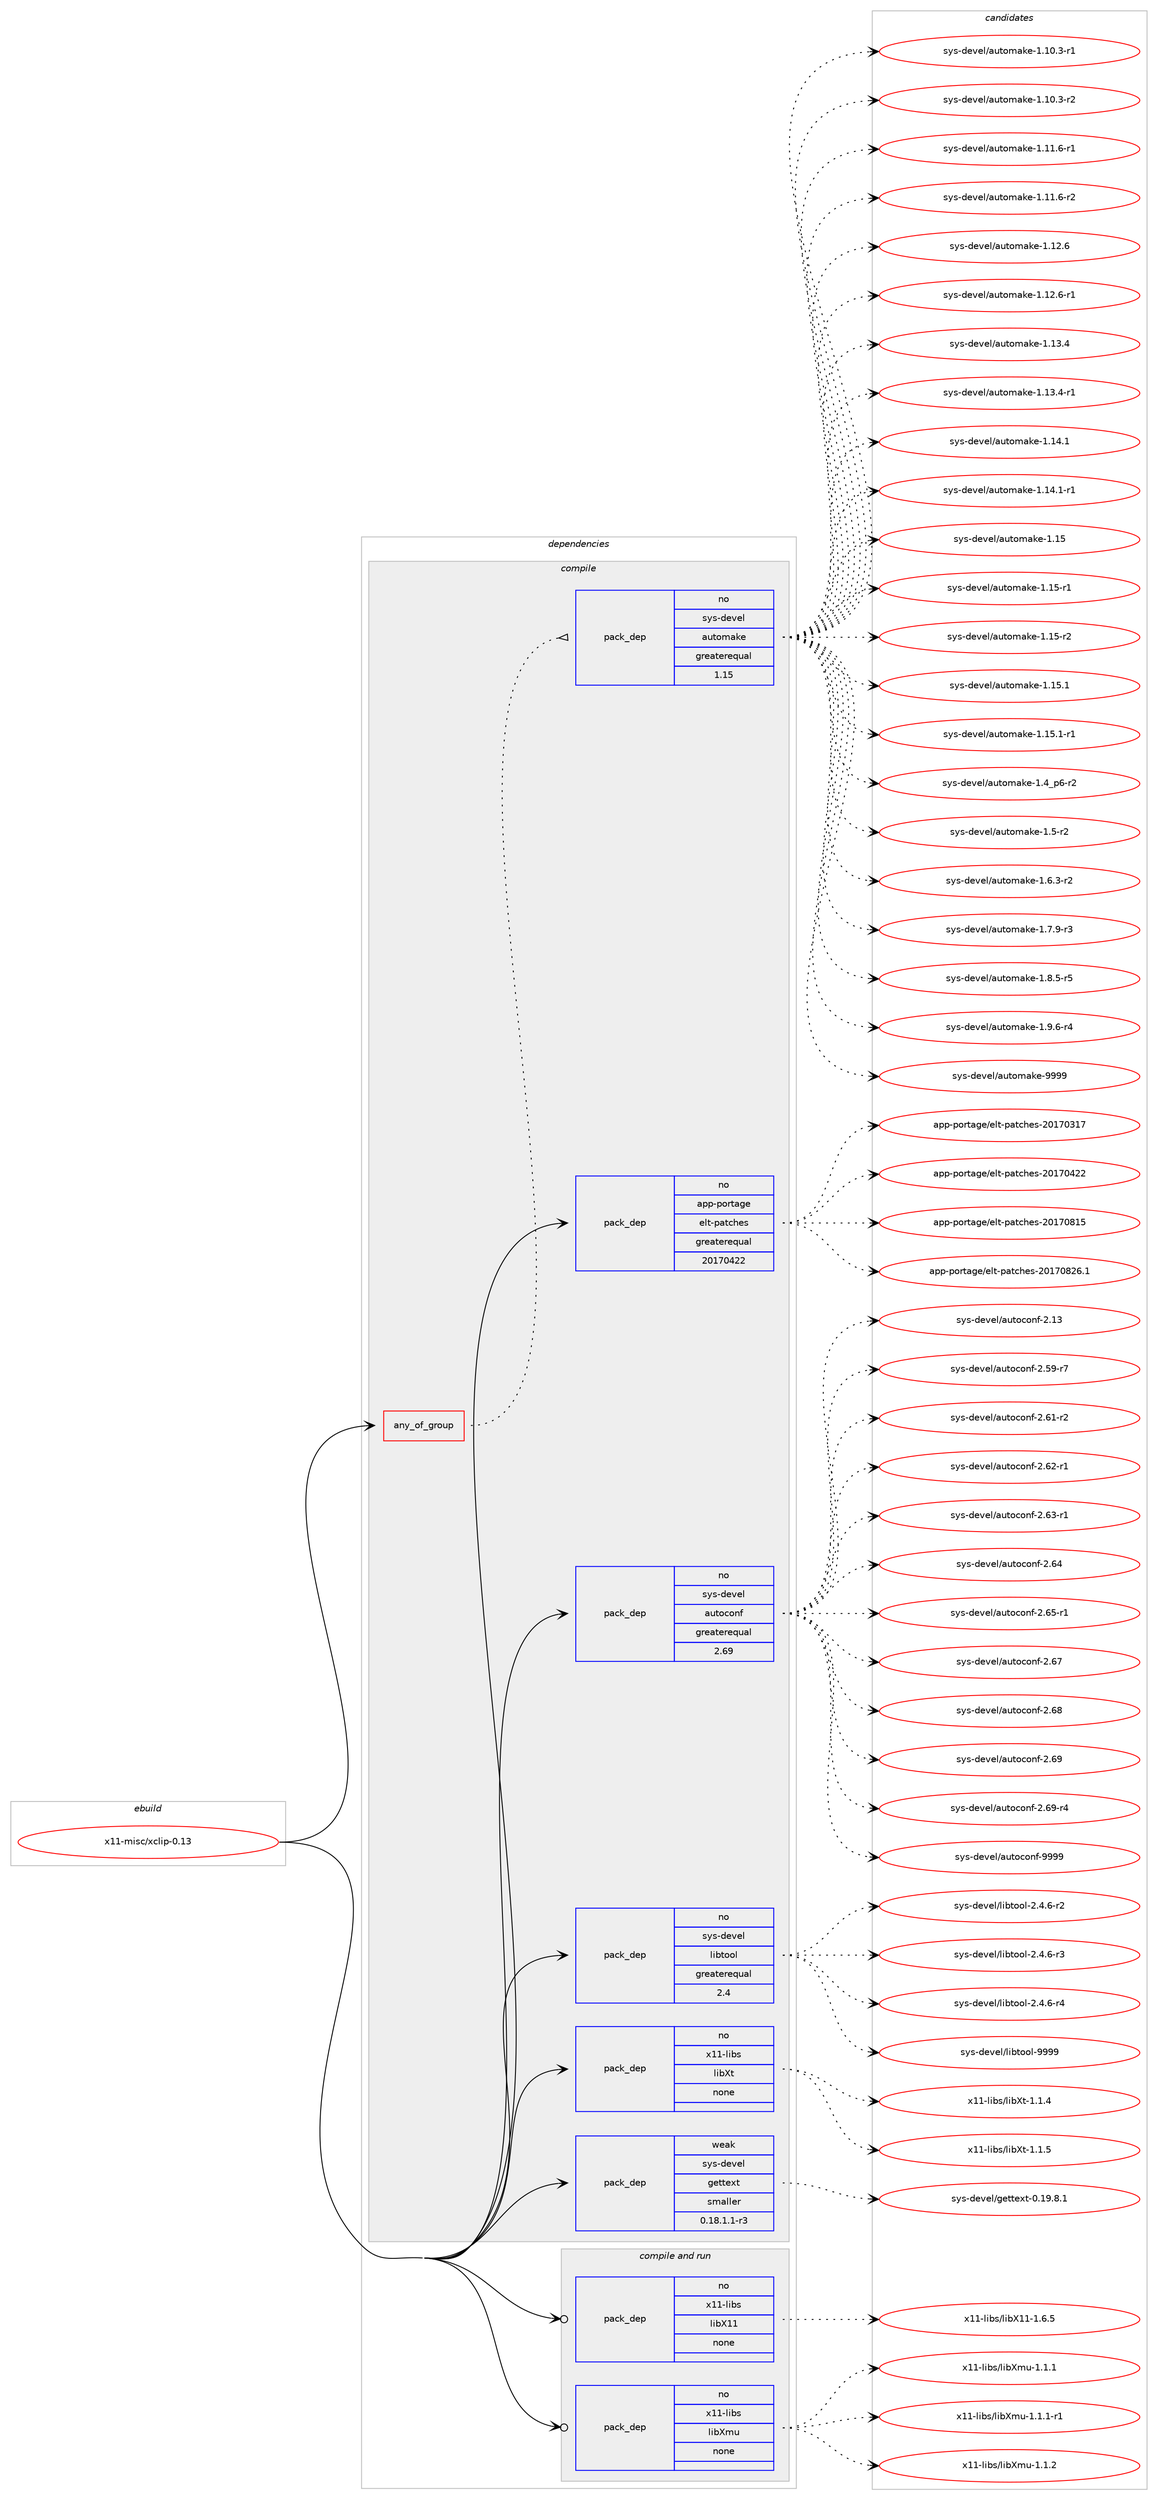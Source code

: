 digraph prolog {

# *************
# Graph options
# *************

newrank=true;
concentrate=true;
compound=true;
graph [rankdir=LR,fontname=Helvetica,fontsize=10,ranksep=1.5];#, ranksep=2.5, nodesep=0.2];
edge  [arrowhead=vee];
node  [fontname=Helvetica,fontsize=10];

# **********
# The ebuild
# **********

subgraph cluster_leftcol {
color=gray;
rank=same;
label=<<i>ebuild</i>>;
id [label="x11-misc/xclip-0.13", color=red, width=4, href="../x11-misc/xclip-0.13.svg"];
}

# ****************
# The dependencies
# ****************

subgraph cluster_midcol {
color=gray;
label=<<i>dependencies</i>>;
subgraph cluster_compile {
fillcolor="#eeeeee";
style=filled;
label=<<i>compile</i>>;
subgraph any9515 {
dependency524979 [label=<<TABLE BORDER="0" CELLBORDER="1" CELLSPACING="0" CELLPADDING="4"><TR><TD CELLPADDING="10">any_of_group</TD></TR></TABLE>>, shape=none, color=red];subgraph pack391736 {
dependency524980 [label=<<TABLE BORDER="0" CELLBORDER="1" CELLSPACING="0" CELLPADDING="4" WIDTH="220"><TR><TD ROWSPAN="6" CELLPADDING="30">pack_dep</TD></TR><TR><TD WIDTH="110">no</TD></TR><TR><TD>sys-devel</TD></TR><TR><TD>automake</TD></TR><TR><TD>greaterequal</TD></TR><TR><TD>1.15</TD></TR></TABLE>>, shape=none, color=blue];
}
dependency524979:e -> dependency524980:w [weight=20,style="dotted",arrowhead="oinv"];
}
id:e -> dependency524979:w [weight=20,style="solid",arrowhead="vee"];
subgraph pack391737 {
dependency524981 [label=<<TABLE BORDER="0" CELLBORDER="1" CELLSPACING="0" CELLPADDING="4" WIDTH="220"><TR><TD ROWSPAN="6" CELLPADDING="30">pack_dep</TD></TR><TR><TD WIDTH="110">no</TD></TR><TR><TD>app-portage</TD></TR><TR><TD>elt-patches</TD></TR><TR><TD>greaterequal</TD></TR><TR><TD>20170422</TD></TR></TABLE>>, shape=none, color=blue];
}
id:e -> dependency524981:w [weight=20,style="solid",arrowhead="vee"];
subgraph pack391738 {
dependency524982 [label=<<TABLE BORDER="0" CELLBORDER="1" CELLSPACING="0" CELLPADDING="4" WIDTH="220"><TR><TD ROWSPAN="6" CELLPADDING="30">pack_dep</TD></TR><TR><TD WIDTH="110">no</TD></TR><TR><TD>sys-devel</TD></TR><TR><TD>autoconf</TD></TR><TR><TD>greaterequal</TD></TR><TR><TD>2.69</TD></TR></TABLE>>, shape=none, color=blue];
}
id:e -> dependency524982:w [weight=20,style="solid",arrowhead="vee"];
subgraph pack391739 {
dependency524983 [label=<<TABLE BORDER="0" CELLBORDER="1" CELLSPACING="0" CELLPADDING="4" WIDTH="220"><TR><TD ROWSPAN="6" CELLPADDING="30">pack_dep</TD></TR><TR><TD WIDTH="110">no</TD></TR><TR><TD>sys-devel</TD></TR><TR><TD>libtool</TD></TR><TR><TD>greaterequal</TD></TR><TR><TD>2.4</TD></TR></TABLE>>, shape=none, color=blue];
}
id:e -> dependency524983:w [weight=20,style="solid",arrowhead="vee"];
subgraph pack391740 {
dependency524984 [label=<<TABLE BORDER="0" CELLBORDER="1" CELLSPACING="0" CELLPADDING="4" WIDTH="220"><TR><TD ROWSPAN="6" CELLPADDING="30">pack_dep</TD></TR><TR><TD WIDTH="110">no</TD></TR><TR><TD>x11-libs</TD></TR><TR><TD>libXt</TD></TR><TR><TD>none</TD></TR><TR><TD></TD></TR></TABLE>>, shape=none, color=blue];
}
id:e -> dependency524984:w [weight=20,style="solid",arrowhead="vee"];
subgraph pack391741 {
dependency524985 [label=<<TABLE BORDER="0" CELLBORDER="1" CELLSPACING="0" CELLPADDING="4" WIDTH="220"><TR><TD ROWSPAN="6" CELLPADDING="30">pack_dep</TD></TR><TR><TD WIDTH="110">weak</TD></TR><TR><TD>sys-devel</TD></TR><TR><TD>gettext</TD></TR><TR><TD>smaller</TD></TR><TR><TD>0.18.1.1-r3</TD></TR></TABLE>>, shape=none, color=blue];
}
id:e -> dependency524985:w [weight=20,style="solid",arrowhead="vee"];
}
subgraph cluster_compileandrun {
fillcolor="#eeeeee";
style=filled;
label=<<i>compile and run</i>>;
subgraph pack391742 {
dependency524986 [label=<<TABLE BORDER="0" CELLBORDER="1" CELLSPACING="0" CELLPADDING="4" WIDTH="220"><TR><TD ROWSPAN="6" CELLPADDING="30">pack_dep</TD></TR><TR><TD WIDTH="110">no</TD></TR><TR><TD>x11-libs</TD></TR><TR><TD>libX11</TD></TR><TR><TD>none</TD></TR><TR><TD></TD></TR></TABLE>>, shape=none, color=blue];
}
id:e -> dependency524986:w [weight=20,style="solid",arrowhead="odotvee"];
subgraph pack391743 {
dependency524987 [label=<<TABLE BORDER="0" CELLBORDER="1" CELLSPACING="0" CELLPADDING="4" WIDTH="220"><TR><TD ROWSPAN="6" CELLPADDING="30">pack_dep</TD></TR><TR><TD WIDTH="110">no</TD></TR><TR><TD>x11-libs</TD></TR><TR><TD>libXmu</TD></TR><TR><TD>none</TD></TR><TR><TD></TD></TR></TABLE>>, shape=none, color=blue];
}
id:e -> dependency524987:w [weight=20,style="solid",arrowhead="odotvee"];
}
subgraph cluster_run {
fillcolor="#eeeeee";
style=filled;
label=<<i>run</i>>;
}
}

# **************
# The candidates
# **************

subgraph cluster_choices {
rank=same;
color=gray;
label=<<i>candidates</i>>;

subgraph choice391736 {
color=black;
nodesep=1;
choice11512111545100101118101108479711711611110997107101454946494846514511449 [label="sys-devel/automake-1.10.3-r1", color=red, width=4,href="../sys-devel/automake-1.10.3-r1.svg"];
choice11512111545100101118101108479711711611110997107101454946494846514511450 [label="sys-devel/automake-1.10.3-r2", color=red, width=4,href="../sys-devel/automake-1.10.3-r2.svg"];
choice11512111545100101118101108479711711611110997107101454946494946544511449 [label="sys-devel/automake-1.11.6-r1", color=red, width=4,href="../sys-devel/automake-1.11.6-r1.svg"];
choice11512111545100101118101108479711711611110997107101454946494946544511450 [label="sys-devel/automake-1.11.6-r2", color=red, width=4,href="../sys-devel/automake-1.11.6-r2.svg"];
choice1151211154510010111810110847971171161111099710710145494649504654 [label="sys-devel/automake-1.12.6", color=red, width=4,href="../sys-devel/automake-1.12.6.svg"];
choice11512111545100101118101108479711711611110997107101454946495046544511449 [label="sys-devel/automake-1.12.6-r1", color=red, width=4,href="../sys-devel/automake-1.12.6-r1.svg"];
choice1151211154510010111810110847971171161111099710710145494649514652 [label="sys-devel/automake-1.13.4", color=red, width=4,href="../sys-devel/automake-1.13.4.svg"];
choice11512111545100101118101108479711711611110997107101454946495146524511449 [label="sys-devel/automake-1.13.4-r1", color=red, width=4,href="../sys-devel/automake-1.13.4-r1.svg"];
choice1151211154510010111810110847971171161111099710710145494649524649 [label="sys-devel/automake-1.14.1", color=red, width=4,href="../sys-devel/automake-1.14.1.svg"];
choice11512111545100101118101108479711711611110997107101454946495246494511449 [label="sys-devel/automake-1.14.1-r1", color=red, width=4,href="../sys-devel/automake-1.14.1-r1.svg"];
choice115121115451001011181011084797117116111109971071014549464953 [label="sys-devel/automake-1.15", color=red, width=4,href="../sys-devel/automake-1.15.svg"];
choice1151211154510010111810110847971171161111099710710145494649534511449 [label="sys-devel/automake-1.15-r1", color=red, width=4,href="../sys-devel/automake-1.15-r1.svg"];
choice1151211154510010111810110847971171161111099710710145494649534511450 [label="sys-devel/automake-1.15-r2", color=red, width=4,href="../sys-devel/automake-1.15-r2.svg"];
choice1151211154510010111810110847971171161111099710710145494649534649 [label="sys-devel/automake-1.15.1", color=red, width=4,href="../sys-devel/automake-1.15.1.svg"];
choice11512111545100101118101108479711711611110997107101454946495346494511449 [label="sys-devel/automake-1.15.1-r1", color=red, width=4,href="../sys-devel/automake-1.15.1-r1.svg"];
choice115121115451001011181011084797117116111109971071014549465295112544511450 [label="sys-devel/automake-1.4_p6-r2", color=red, width=4,href="../sys-devel/automake-1.4_p6-r2.svg"];
choice11512111545100101118101108479711711611110997107101454946534511450 [label="sys-devel/automake-1.5-r2", color=red, width=4,href="../sys-devel/automake-1.5-r2.svg"];
choice115121115451001011181011084797117116111109971071014549465446514511450 [label="sys-devel/automake-1.6.3-r2", color=red, width=4,href="../sys-devel/automake-1.6.3-r2.svg"];
choice115121115451001011181011084797117116111109971071014549465546574511451 [label="sys-devel/automake-1.7.9-r3", color=red, width=4,href="../sys-devel/automake-1.7.9-r3.svg"];
choice115121115451001011181011084797117116111109971071014549465646534511453 [label="sys-devel/automake-1.8.5-r5", color=red, width=4,href="../sys-devel/automake-1.8.5-r5.svg"];
choice115121115451001011181011084797117116111109971071014549465746544511452 [label="sys-devel/automake-1.9.6-r4", color=red, width=4,href="../sys-devel/automake-1.9.6-r4.svg"];
choice115121115451001011181011084797117116111109971071014557575757 [label="sys-devel/automake-9999", color=red, width=4,href="../sys-devel/automake-9999.svg"];
dependency524980:e -> choice11512111545100101118101108479711711611110997107101454946494846514511449:w [style=dotted,weight="100"];
dependency524980:e -> choice11512111545100101118101108479711711611110997107101454946494846514511450:w [style=dotted,weight="100"];
dependency524980:e -> choice11512111545100101118101108479711711611110997107101454946494946544511449:w [style=dotted,weight="100"];
dependency524980:e -> choice11512111545100101118101108479711711611110997107101454946494946544511450:w [style=dotted,weight="100"];
dependency524980:e -> choice1151211154510010111810110847971171161111099710710145494649504654:w [style=dotted,weight="100"];
dependency524980:e -> choice11512111545100101118101108479711711611110997107101454946495046544511449:w [style=dotted,weight="100"];
dependency524980:e -> choice1151211154510010111810110847971171161111099710710145494649514652:w [style=dotted,weight="100"];
dependency524980:e -> choice11512111545100101118101108479711711611110997107101454946495146524511449:w [style=dotted,weight="100"];
dependency524980:e -> choice1151211154510010111810110847971171161111099710710145494649524649:w [style=dotted,weight="100"];
dependency524980:e -> choice11512111545100101118101108479711711611110997107101454946495246494511449:w [style=dotted,weight="100"];
dependency524980:e -> choice115121115451001011181011084797117116111109971071014549464953:w [style=dotted,weight="100"];
dependency524980:e -> choice1151211154510010111810110847971171161111099710710145494649534511449:w [style=dotted,weight="100"];
dependency524980:e -> choice1151211154510010111810110847971171161111099710710145494649534511450:w [style=dotted,weight="100"];
dependency524980:e -> choice1151211154510010111810110847971171161111099710710145494649534649:w [style=dotted,weight="100"];
dependency524980:e -> choice11512111545100101118101108479711711611110997107101454946495346494511449:w [style=dotted,weight="100"];
dependency524980:e -> choice115121115451001011181011084797117116111109971071014549465295112544511450:w [style=dotted,weight="100"];
dependency524980:e -> choice11512111545100101118101108479711711611110997107101454946534511450:w [style=dotted,weight="100"];
dependency524980:e -> choice115121115451001011181011084797117116111109971071014549465446514511450:w [style=dotted,weight="100"];
dependency524980:e -> choice115121115451001011181011084797117116111109971071014549465546574511451:w [style=dotted,weight="100"];
dependency524980:e -> choice115121115451001011181011084797117116111109971071014549465646534511453:w [style=dotted,weight="100"];
dependency524980:e -> choice115121115451001011181011084797117116111109971071014549465746544511452:w [style=dotted,weight="100"];
dependency524980:e -> choice115121115451001011181011084797117116111109971071014557575757:w [style=dotted,weight="100"];
}
subgraph choice391737 {
color=black;
nodesep=1;
choice97112112451121111141169710310147101108116451129711699104101115455048495548514955 [label="app-portage/elt-patches-20170317", color=red, width=4,href="../app-portage/elt-patches-20170317.svg"];
choice97112112451121111141169710310147101108116451129711699104101115455048495548525050 [label="app-portage/elt-patches-20170422", color=red, width=4,href="../app-portage/elt-patches-20170422.svg"];
choice97112112451121111141169710310147101108116451129711699104101115455048495548564953 [label="app-portage/elt-patches-20170815", color=red, width=4,href="../app-portage/elt-patches-20170815.svg"];
choice971121124511211111411697103101471011081164511297116991041011154550484955485650544649 [label="app-portage/elt-patches-20170826.1", color=red, width=4,href="../app-portage/elt-patches-20170826.1.svg"];
dependency524981:e -> choice97112112451121111141169710310147101108116451129711699104101115455048495548514955:w [style=dotted,weight="100"];
dependency524981:e -> choice97112112451121111141169710310147101108116451129711699104101115455048495548525050:w [style=dotted,weight="100"];
dependency524981:e -> choice97112112451121111141169710310147101108116451129711699104101115455048495548564953:w [style=dotted,weight="100"];
dependency524981:e -> choice971121124511211111411697103101471011081164511297116991041011154550484955485650544649:w [style=dotted,weight="100"];
}
subgraph choice391738 {
color=black;
nodesep=1;
choice115121115451001011181011084797117116111991111101024550464951 [label="sys-devel/autoconf-2.13", color=red, width=4,href="../sys-devel/autoconf-2.13.svg"];
choice1151211154510010111810110847971171161119911111010245504653574511455 [label="sys-devel/autoconf-2.59-r7", color=red, width=4,href="../sys-devel/autoconf-2.59-r7.svg"];
choice1151211154510010111810110847971171161119911111010245504654494511450 [label="sys-devel/autoconf-2.61-r2", color=red, width=4,href="../sys-devel/autoconf-2.61-r2.svg"];
choice1151211154510010111810110847971171161119911111010245504654504511449 [label="sys-devel/autoconf-2.62-r1", color=red, width=4,href="../sys-devel/autoconf-2.62-r1.svg"];
choice1151211154510010111810110847971171161119911111010245504654514511449 [label="sys-devel/autoconf-2.63-r1", color=red, width=4,href="../sys-devel/autoconf-2.63-r1.svg"];
choice115121115451001011181011084797117116111991111101024550465452 [label="sys-devel/autoconf-2.64", color=red, width=4,href="../sys-devel/autoconf-2.64.svg"];
choice1151211154510010111810110847971171161119911111010245504654534511449 [label="sys-devel/autoconf-2.65-r1", color=red, width=4,href="../sys-devel/autoconf-2.65-r1.svg"];
choice115121115451001011181011084797117116111991111101024550465455 [label="sys-devel/autoconf-2.67", color=red, width=4,href="../sys-devel/autoconf-2.67.svg"];
choice115121115451001011181011084797117116111991111101024550465456 [label="sys-devel/autoconf-2.68", color=red, width=4,href="../sys-devel/autoconf-2.68.svg"];
choice115121115451001011181011084797117116111991111101024550465457 [label="sys-devel/autoconf-2.69", color=red, width=4,href="../sys-devel/autoconf-2.69.svg"];
choice1151211154510010111810110847971171161119911111010245504654574511452 [label="sys-devel/autoconf-2.69-r4", color=red, width=4,href="../sys-devel/autoconf-2.69-r4.svg"];
choice115121115451001011181011084797117116111991111101024557575757 [label="sys-devel/autoconf-9999", color=red, width=4,href="../sys-devel/autoconf-9999.svg"];
dependency524982:e -> choice115121115451001011181011084797117116111991111101024550464951:w [style=dotted,weight="100"];
dependency524982:e -> choice1151211154510010111810110847971171161119911111010245504653574511455:w [style=dotted,weight="100"];
dependency524982:e -> choice1151211154510010111810110847971171161119911111010245504654494511450:w [style=dotted,weight="100"];
dependency524982:e -> choice1151211154510010111810110847971171161119911111010245504654504511449:w [style=dotted,weight="100"];
dependency524982:e -> choice1151211154510010111810110847971171161119911111010245504654514511449:w [style=dotted,weight="100"];
dependency524982:e -> choice115121115451001011181011084797117116111991111101024550465452:w [style=dotted,weight="100"];
dependency524982:e -> choice1151211154510010111810110847971171161119911111010245504654534511449:w [style=dotted,weight="100"];
dependency524982:e -> choice115121115451001011181011084797117116111991111101024550465455:w [style=dotted,weight="100"];
dependency524982:e -> choice115121115451001011181011084797117116111991111101024550465456:w [style=dotted,weight="100"];
dependency524982:e -> choice115121115451001011181011084797117116111991111101024550465457:w [style=dotted,weight="100"];
dependency524982:e -> choice1151211154510010111810110847971171161119911111010245504654574511452:w [style=dotted,weight="100"];
dependency524982:e -> choice115121115451001011181011084797117116111991111101024557575757:w [style=dotted,weight="100"];
}
subgraph choice391739 {
color=black;
nodesep=1;
choice1151211154510010111810110847108105981161111111084550465246544511450 [label="sys-devel/libtool-2.4.6-r2", color=red, width=4,href="../sys-devel/libtool-2.4.6-r2.svg"];
choice1151211154510010111810110847108105981161111111084550465246544511451 [label="sys-devel/libtool-2.4.6-r3", color=red, width=4,href="../sys-devel/libtool-2.4.6-r3.svg"];
choice1151211154510010111810110847108105981161111111084550465246544511452 [label="sys-devel/libtool-2.4.6-r4", color=red, width=4,href="../sys-devel/libtool-2.4.6-r4.svg"];
choice1151211154510010111810110847108105981161111111084557575757 [label="sys-devel/libtool-9999", color=red, width=4,href="../sys-devel/libtool-9999.svg"];
dependency524983:e -> choice1151211154510010111810110847108105981161111111084550465246544511450:w [style=dotted,weight="100"];
dependency524983:e -> choice1151211154510010111810110847108105981161111111084550465246544511451:w [style=dotted,weight="100"];
dependency524983:e -> choice1151211154510010111810110847108105981161111111084550465246544511452:w [style=dotted,weight="100"];
dependency524983:e -> choice1151211154510010111810110847108105981161111111084557575757:w [style=dotted,weight="100"];
}
subgraph choice391740 {
color=black;
nodesep=1;
choice12049494510810598115471081059888116454946494652 [label="x11-libs/libXt-1.1.4", color=red, width=4,href="../x11-libs/libXt-1.1.4.svg"];
choice12049494510810598115471081059888116454946494653 [label="x11-libs/libXt-1.1.5", color=red, width=4,href="../x11-libs/libXt-1.1.5.svg"];
dependency524984:e -> choice12049494510810598115471081059888116454946494652:w [style=dotted,weight="100"];
dependency524984:e -> choice12049494510810598115471081059888116454946494653:w [style=dotted,weight="100"];
}
subgraph choice391741 {
color=black;
nodesep=1;
choice1151211154510010111810110847103101116116101120116454846495746564649 [label="sys-devel/gettext-0.19.8.1", color=red, width=4,href="../sys-devel/gettext-0.19.8.1.svg"];
dependency524985:e -> choice1151211154510010111810110847103101116116101120116454846495746564649:w [style=dotted,weight="100"];
}
subgraph choice391742 {
color=black;
nodesep=1;
choice120494945108105981154710810598884949454946544653 [label="x11-libs/libX11-1.6.5", color=red, width=4,href="../x11-libs/libX11-1.6.5.svg"];
dependency524986:e -> choice120494945108105981154710810598884949454946544653:w [style=dotted,weight="100"];
}
subgraph choice391743 {
color=black;
nodesep=1;
choice12049494510810598115471081059888109117454946494649 [label="x11-libs/libXmu-1.1.1", color=red, width=4,href="../x11-libs/libXmu-1.1.1.svg"];
choice120494945108105981154710810598881091174549464946494511449 [label="x11-libs/libXmu-1.1.1-r1", color=red, width=4,href="../x11-libs/libXmu-1.1.1-r1.svg"];
choice12049494510810598115471081059888109117454946494650 [label="x11-libs/libXmu-1.1.2", color=red, width=4,href="../x11-libs/libXmu-1.1.2.svg"];
dependency524987:e -> choice12049494510810598115471081059888109117454946494649:w [style=dotted,weight="100"];
dependency524987:e -> choice120494945108105981154710810598881091174549464946494511449:w [style=dotted,weight="100"];
dependency524987:e -> choice12049494510810598115471081059888109117454946494650:w [style=dotted,weight="100"];
}
}

}
